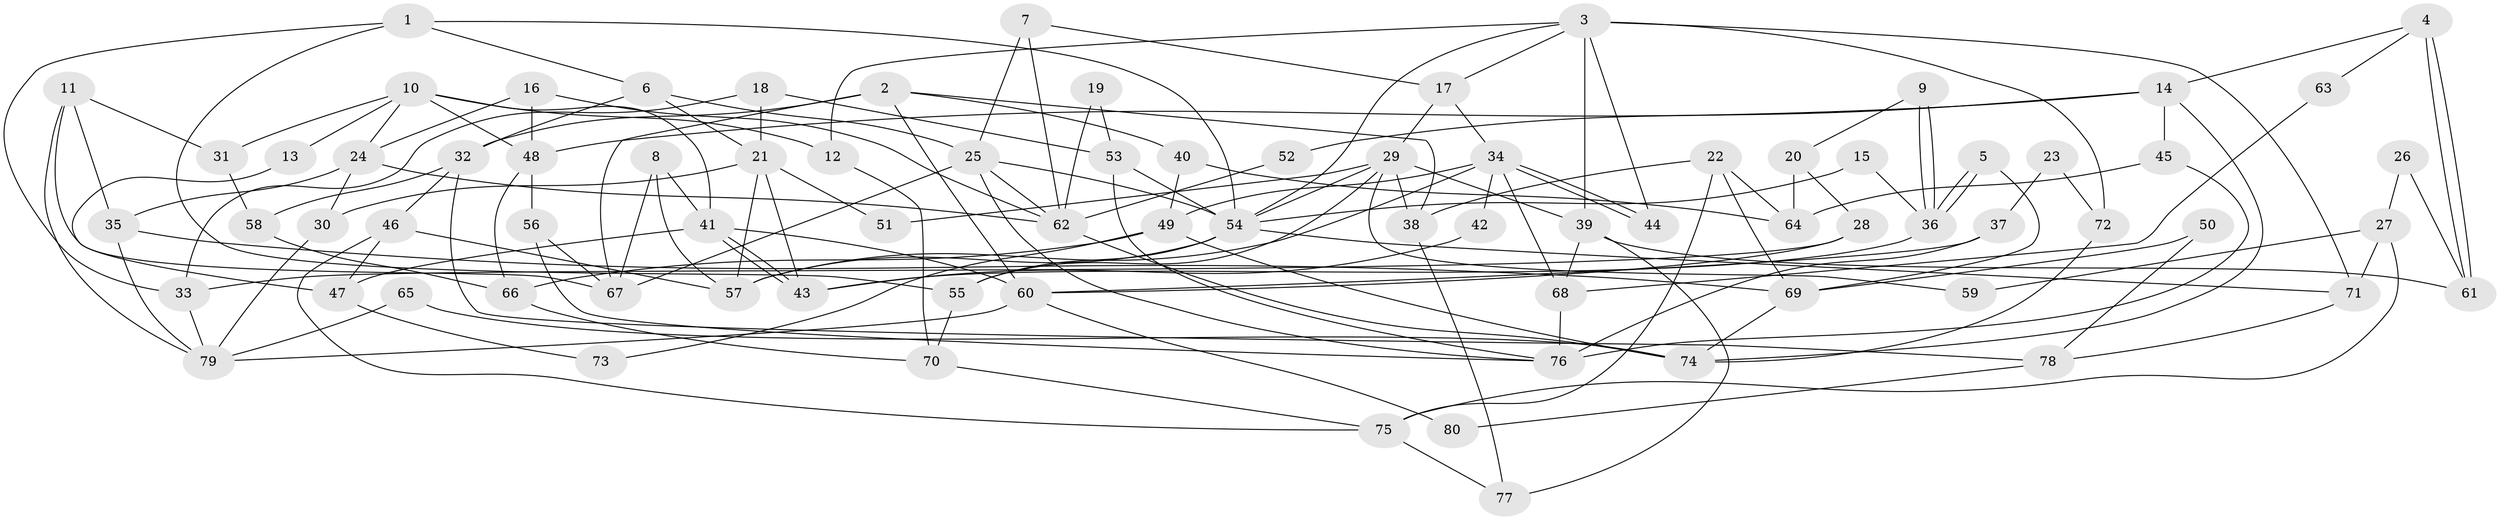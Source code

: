 // coarse degree distribution, {17: 0.03125, 6: 0.15625, 16: 0.03125, 2: 0.1875, 3: 0.125, 5: 0.15625, 14: 0.03125, 9: 0.03125, 10: 0.03125, 4: 0.125, 7: 0.09375}
// Generated by graph-tools (version 1.1) at 2025/18/03/04/25 18:18:57]
// undirected, 80 vertices, 160 edges
graph export_dot {
graph [start="1"]
  node [color=gray90,style=filled];
  1;
  2;
  3;
  4;
  5;
  6;
  7;
  8;
  9;
  10;
  11;
  12;
  13;
  14;
  15;
  16;
  17;
  18;
  19;
  20;
  21;
  22;
  23;
  24;
  25;
  26;
  27;
  28;
  29;
  30;
  31;
  32;
  33;
  34;
  35;
  36;
  37;
  38;
  39;
  40;
  41;
  42;
  43;
  44;
  45;
  46;
  47;
  48;
  49;
  50;
  51;
  52;
  53;
  54;
  55;
  56;
  57;
  58;
  59;
  60;
  61;
  62;
  63;
  64;
  65;
  66;
  67;
  68;
  69;
  70;
  71;
  72;
  73;
  74;
  75;
  76;
  77;
  78;
  79;
  80;
  1 -- 6;
  1 -- 54;
  1 -- 33;
  1 -- 55;
  2 -- 67;
  2 -- 32;
  2 -- 38;
  2 -- 40;
  2 -- 60;
  3 -- 54;
  3 -- 17;
  3 -- 12;
  3 -- 39;
  3 -- 44;
  3 -- 71;
  3 -- 72;
  4 -- 61;
  4 -- 61;
  4 -- 14;
  4 -- 63;
  5 -- 69;
  5 -- 36;
  5 -- 36;
  6 -- 25;
  6 -- 21;
  6 -- 32;
  7 -- 62;
  7 -- 25;
  7 -- 17;
  8 -- 57;
  8 -- 67;
  8 -- 41;
  9 -- 20;
  9 -- 36;
  9 -- 36;
  10 -- 41;
  10 -- 24;
  10 -- 12;
  10 -- 13;
  10 -- 31;
  10 -- 48;
  11 -- 79;
  11 -- 31;
  11 -- 35;
  11 -- 67;
  12 -- 70;
  13 -- 47;
  14 -- 74;
  14 -- 48;
  14 -- 45;
  14 -- 52;
  15 -- 54;
  15 -- 36;
  16 -- 24;
  16 -- 62;
  16 -- 48;
  17 -- 34;
  17 -- 29;
  18 -- 21;
  18 -- 53;
  18 -- 33;
  19 -- 53;
  19 -- 62;
  20 -- 64;
  20 -- 28;
  21 -- 30;
  21 -- 43;
  21 -- 51;
  21 -- 57;
  22 -- 38;
  22 -- 75;
  22 -- 64;
  22 -- 69;
  23 -- 72;
  23 -- 37;
  24 -- 35;
  24 -- 62;
  24 -- 30;
  25 -- 67;
  25 -- 54;
  25 -- 62;
  25 -- 76;
  26 -- 27;
  26 -- 61;
  27 -- 75;
  27 -- 71;
  27 -- 59;
  28 -- 33;
  28 -- 60;
  29 -- 55;
  29 -- 38;
  29 -- 39;
  29 -- 51;
  29 -- 54;
  29 -- 59;
  30 -- 79;
  31 -- 58;
  32 -- 46;
  32 -- 58;
  32 -- 78;
  33 -- 79;
  34 -- 49;
  34 -- 44;
  34 -- 44;
  34 -- 42;
  34 -- 57;
  34 -- 68;
  35 -- 79;
  35 -- 69;
  36 -- 43;
  37 -- 76;
  37 -- 60;
  38 -- 77;
  39 -- 61;
  39 -- 68;
  39 -- 77;
  40 -- 64;
  40 -- 49;
  41 -- 43;
  41 -- 43;
  41 -- 47;
  41 -- 60;
  42 -- 43;
  45 -- 76;
  45 -- 64;
  46 -- 57;
  46 -- 75;
  46 -- 47;
  47 -- 73;
  48 -- 56;
  48 -- 66;
  49 -- 66;
  49 -- 73;
  49 -- 74;
  50 -- 69;
  50 -- 78;
  52 -- 62;
  53 -- 76;
  53 -- 54;
  54 -- 57;
  54 -- 55;
  54 -- 71;
  55 -- 70;
  56 -- 76;
  56 -- 67;
  58 -- 66;
  60 -- 79;
  60 -- 80;
  62 -- 74;
  63 -- 68;
  65 -- 79;
  65 -- 74;
  66 -- 70;
  68 -- 76;
  69 -- 74;
  70 -- 75;
  71 -- 78;
  72 -- 74;
  75 -- 77;
  78 -- 80;
}

